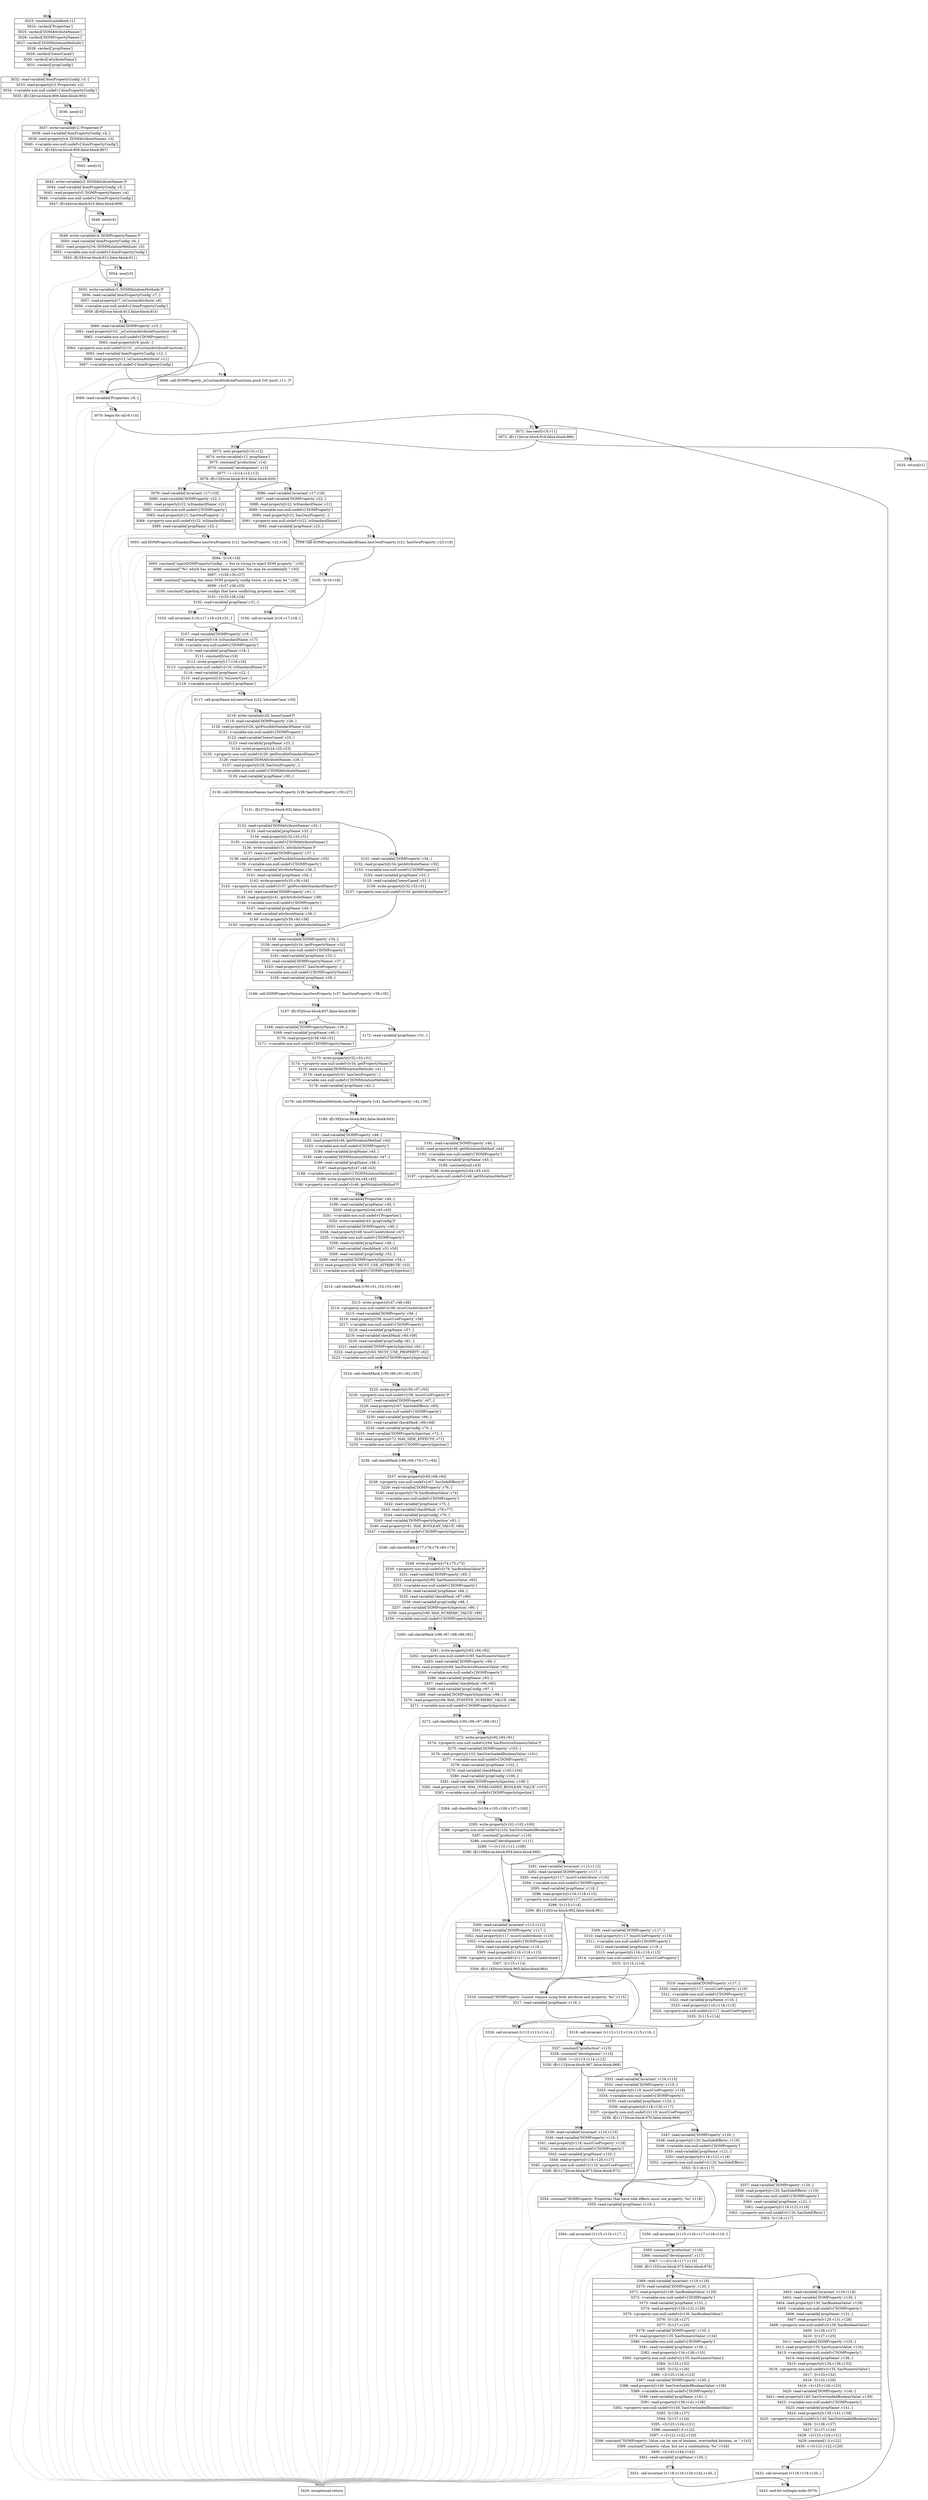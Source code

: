 digraph {
rankdir="TD"
BB_entry67[shape=none,label=""];
BB_entry67 -> BB903 [tailport=s, headport=n, headlabel="    903"]
BB903 [shape=record label="{3023: constant[undefined,v1]|3024: vardecl['Properties']|3025: vardecl['DOMAttributeNames']|3026: vardecl['DOMPropertyNames']|3027: vardecl['DOMMutationMethods']|3028: vardecl['propName']|3029: vardecl['lowerCased']|3030: vardecl['attributeName']|3031: vardecl['propConfig']}" ] 
BB903 -> BB904 [tailport=s, headport=n, headlabel="      904"]
BB904 [shape=record label="{3032: read-variable['domPropertyConfig',v3,-]|3033: read-property[v3,'Properties',v2]|3034: \<variable-non-null-undef\>['domPropertyConfig']|3035: if[v2](true-block:906,false-block:905)}" ] 
BB904 -> BB906 [tailport=s, headport=n, headlabel="      906"]
BB904 -> BB905 [tailport=s, headport=n, headlabel="      905"]
BB904 -> BB981 [tailport=s, headport=n, color=gray, headlabel="      981"]
BB905 [shape=record label="{3036: new[v2]}" ] 
BB905 -> BB906 [tailport=s, headport=n]
BB906 [shape=record label="{3037: write-variable[v2,'Properties']*|3038: read-variable['domPropertyConfig',v4,-]|3039: read-property[v4,'DOMAttributeNames',v3]|3040: \<variable-non-null-undef\>['domPropertyConfig']|3041: if[v3](true-block:908,false-block:907)}" ] 
BB906 -> BB908 [tailport=s, headport=n, headlabel="      908"]
BB906 -> BB907 [tailport=s, headport=n, headlabel="      907"]
BB906 -> BB981 [tailport=s, headport=n, color=gray]
BB907 [shape=record label="{3042: new[v3]}" ] 
BB907 -> BB908 [tailport=s, headport=n]
BB908 [shape=record label="{3043: write-variable[v3,'DOMAttributeNames']*|3044: read-variable['domPropertyConfig',v5,-]|3045: read-property[v5,'DOMPropertyNames',v4]|3046: \<variable-non-null-undef\>['domPropertyConfig']|3047: if[v4](true-block:910,false-block:909)}" ] 
BB908 -> BB910 [tailport=s, headport=n, headlabel="      910"]
BB908 -> BB909 [tailport=s, headport=n, headlabel="      909"]
BB908 -> BB981 [tailport=s, headport=n, color=gray]
BB909 [shape=record label="{3048: new[v4]}" ] 
BB909 -> BB910 [tailport=s, headport=n]
BB910 [shape=record label="{3049: write-variable[v4,'DOMPropertyNames']*|3050: read-variable['domPropertyConfig',v6,-]|3051: read-property[v6,'DOMMutationMethods',v5]|3052: \<variable-non-null-undef\>['domPropertyConfig']|3053: if[v5](true-block:912,false-block:911)}" ] 
BB910 -> BB912 [tailport=s, headport=n, headlabel="      912"]
BB910 -> BB911 [tailport=s, headport=n, headlabel="      911"]
BB910 -> BB981 [tailport=s, headport=n, color=gray]
BB911 [shape=record label="{3054: new[v5]}" ] 
BB911 -> BB912 [tailport=s, headport=n]
BB912 [shape=record label="{3055: write-variable[v5,'DOMMutationMethods']*|3056: read-variable['domPropertyConfig',v7,-]|3057: read-property[v7,'isCustomAttribute',v6]|3058: \<variable-non-null-undef\>['domPropertyConfig']|3059: if[v6](true-block:913,false-block:915)}" ] 
BB912 -> BB913 [tailport=s, headport=n, headlabel="      913"]
BB912 -> BB915 [tailport=s, headport=n, headlabel="      915"]
BB912 -> BB981 [tailport=s, headport=n, color=gray]
BB913 [shape=record label="{3060: read-variable['DOMProperty',v10,-]|3061: read-property[v10,'_isCustomAttributeFunctions',v9]|3062: \<variable-non-null-undef\>['DOMProperty']|3063: read-property[v9,'push',-]|3064: \<property-non-null-undef\>[v10,'_isCustomAttributeFunctions']|3065: read-variable['domPropertyConfig',v12,-]|3066: read-property[v12,'isCustomAttribute',v11]|3067: \<variable-non-null-undef\>['domPropertyConfig']}" ] 
BB913 -> BB914 [tailport=s, headport=n, headlabel="      914"]
BB913 -> BB981 [tailport=s, headport=n, color=gray]
BB914 [shape=record label="{3068: call-DOMProperty._isCustomAttributeFunctions.push [v9,'push',v11,-]*}" ] 
BB914 -> BB915 [tailport=s, headport=n]
BB914 -> BB981 [tailport=s, headport=n, color=gray]
BB915 [shape=record label="{3069: read-variable['Properties',v9,-]}" ] 
BB915 -> BB916 [tailport=s, headport=n, headlabel="      916"]
BB915 -> BB981 [tailport=s, headport=n, color=gray]
BB916 [shape=record label="{3070: begin-for-in[v9,v10]}" ] 
BB916 -> BB917 [tailport=s, headport=n, headlabel="      917"]
BB916 -> BB981 [tailport=s, headport=n, color=gray]
BB917 [shape=record label="{3071: has-next[v10,v11]|3072: if[v11](true-block:918,false-block:980)}" ] 
BB917 -> BB918 [tailport=s, headport=n, headlabel="      918"]
BB917 -> BB980 [tailport=s, headport=n, headlabel="      980"]
BB918 [shape=record label="{3073: next-property[v10,v12]|3074: write-variable[v12,'propName']|3075: constant[\"production\",v14]|3076: constant[\"development\",v15]|3077: !==[v14,v15,v13]|3078: if[v13](true-block:919,false-block:920)}" ] 
BB918 -> BB919 [tailport=s, headport=n, headlabel="      919"]
BB918 -> BB920 [tailport=s, headport=n, headlabel="      920"]
BB918 -> BB981 [tailport=s, headport=n, color=gray]
BB919 [shape=record label="{3079: read-variable['invariant',v17,v16]|3080: read-variable['DOMProperty',v22,-]|3081: read-property[v22,'isStandardName',v21]|3082: \<variable-non-null-undef\>['DOMProperty']|3083: read-property[v21,'hasOwnProperty',-]|3084: \<property-non-null-undef\>[v22,'isStandardName']|3085: read-variable['propName',v23,-]}" ] 
BB919 -> BB921 [tailport=s, headport=n, headlabel="      921"]
BB919 -> BB981 [tailport=s, headport=n, color=gray]
BB920 [shape=record label="{3086: read-variable['invariant',v17,v16]|3087: read-variable['DOMProperty',v22,-]|3088: read-property[v22,'isStandardName',v21]|3089: \<variable-non-null-undef\>['DOMProperty']|3090: read-property[v21,'hasOwnProperty',-]|3091: \<property-non-null-undef\>[v22,'isStandardName']|3092: read-variable['propName',v23,-]}" ] 
BB920 -> BB924 [tailport=s, headport=n, headlabel="      924"]
BB920 -> BB981 [tailport=s, headport=n, color=gray]
BB921 [shape=record label="{3093: call-DOMProperty.isStandardName.hasOwnProperty [v21,'hasOwnProperty',v23,v19]}" ] 
BB921 -> BB922 [tailport=s, headport=n, headlabel="      922"]
BB921 -> BB981 [tailport=s, headport=n, color=gray]
BB922 [shape=record label="{3094: ![v19,v18]|3095: constant[\"injectDOMPropertyConfig(...): You're trying to inject DOM property \",v29]|3096: constant[\"'%s' which has already been injected. You may be accidentally \",v30]|3097: +[v29,v30,v27]|3098: constant[\"injecting the same DOM property config twice, or you may be \",v28]|3099: +[v27,v28,v25]|3100: constant[\"injecting two configs that have conflicting property names.\",v26]|3101: +[v25,v26,v24]|3102: read-variable['propName',v31,-]}" ] 
BB922 -> BB923 [tailport=s, headport=n, headlabel="      923"]
BB922 -> BB981 [tailport=s, headport=n, color=gray]
BB923 [shape=record label="{3103: call-invariant [v16,v17,v18,v24,v31,-]}" ] 
BB923 -> BB927 [tailport=s, headport=n, headlabel="      927"]
BB923 -> BB981 [tailport=s, headport=n, color=gray]
BB924 [shape=record label="{3104: call-DOMProperty.isStandardName.hasOwnProperty [v21,'hasOwnProperty',v23,v19]}" ] 
BB924 -> BB925 [tailport=s, headport=n, headlabel="      925"]
BB924 -> BB981 [tailport=s, headport=n, color=gray]
BB925 [shape=record label="{3105: ![v19,v18]}" ] 
BB925 -> BB926 [tailport=s, headport=n, headlabel="      926"]
BB925 -> BB981 [tailport=s, headport=n, color=gray]
BB926 [shape=record label="{3106: call-invariant [v16,v17,v18,-]}" ] 
BB926 -> BB927 [tailport=s, headport=n]
BB926 -> BB981 [tailport=s, headport=n, color=gray]
BB927 [shape=record label="{3107: read-variable['DOMProperty',v19,-]|3108: read-property[v19,'isStandardName',v17]|3109: \<variable-non-null-undef\>['DOMProperty']|3110: read-variable['propName',v18,-]|3111: constant[true,v16]|3112: write-property[v17,v18,v16]|3113: \<property-non-null-undef\>[v19,'isStandardName']*|3114: read-variable['propName',v22,-]|3115: read-property[v22,'toLowerCase',-]|3116: \<variable-non-null-undef\>['propName']}" ] 
BB927 -> BB928 [tailport=s, headport=n, headlabel="      928"]
BB927 -> BB981 [tailport=s, headport=n, color=gray]
BB928 [shape=record label="{3117: call-propName.toLowerCase [v22,'toLowerCase',v20]}" ] 
BB928 -> BB929 [tailport=s, headport=n, headlabel="      929"]
BB928 -> BB981 [tailport=s, headport=n, color=gray]
BB929 [shape=record label="{3118: write-variable[v20,'lowerCased']*|3119: read-variable['DOMProperty',v26,-]|3120: read-property[v26,'getPossibleStandardName',v24]|3121: \<variable-non-null-undef\>['DOMProperty']|3122: read-variable['lowerCased',v25,-]|3123: read-variable['propName',v23,-]|3124: write-property[v24,v25,v23]|3125: \<property-non-null-undef\>[v26,'getPossibleStandardName']*|3126: read-variable['DOMAttributeNames',v29,-]|3127: read-property[v29,'hasOwnProperty',-]|3128: \<variable-non-null-undef\>['DOMAttributeNames']|3129: read-variable['propName',v30,-]}" ] 
BB929 -> BB930 [tailport=s, headport=n, headlabel="      930"]
BB929 -> BB981 [tailport=s, headport=n, color=gray]
BB930 [shape=record label="{3130: call-DOMAttributeNames.hasOwnProperty [v29,'hasOwnProperty',v30,v27]}" ] 
BB930 -> BB931 [tailport=s, headport=n, headlabel="      931"]
BB930 -> BB981 [tailport=s, headport=n, color=gray]
BB931 [shape=record label="{3131: if[v27](true-block:932,false-block:933)}" ] 
BB931 -> BB932 [tailport=s, headport=n, headlabel="      932"]
BB931 -> BB933 [tailport=s, headport=n, headlabel="      933"]
BB932 [shape=record label="{3132: read-variable['DOMAttributeNames',v32,-]|3133: read-variable['propName',v33,-]|3134: read-property[v32,v33,v31]|3135: \<variable-non-null-undef\>['DOMAttributeNames']|3136: write-variable[v31,'attributeName']*|3137: read-variable['DOMProperty',v37,-]|3138: read-property[v37,'getPossibleStandardName',v35]|3139: \<variable-non-null-undef\>['DOMProperty']|3140: read-variable['attributeName',v36,-]|3141: read-variable['propName',v34,-]|3142: write-property[v35,v36,v34]|3143: \<property-non-null-undef\>[v37,'getPossibleStandardName']*|3144: read-variable['DOMProperty',v41,-]|3145: read-property[v41,'getAttributeName',v39]|3146: \<variable-non-null-undef\>['DOMProperty']|3147: read-variable['propName',v40,-]|3148: read-variable['attributeName',v38,-]|3149: write-property[v39,v40,v38]|3150: \<property-non-null-undef\>[v41,'getAttributeName']*}" ] 
BB932 -> BB934 [tailport=s, headport=n, headlabel="      934"]
BB932 -> BB981 [tailport=s, headport=n, color=gray]
BB933 [shape=record label="{3151: read-variable['DOMProperty',v34,-]|3152: read-property[v34,'getAttributeName',v32]|3153: \<variable-non-null-undef\>['DOMProperty']|3154: read-variable['propName',v33,-]|3155: read-variable['lowerCased',v31,-]|3156: write-property[v32,v33,v31]|3157: \<property-non-null-undef\>[v34,'getAttributeName']*}" ] 
BB933 -> BB934 [tailport=s, headport=n]
BB933 -> BB981 [tailport=s, headport=n, color=gray]
BB934 [shape=record label="{3158: read-variable['DOMProperty',v34,-]|3159: read-property[v34,'getPropertyName',v32]|3160: \<variable-non-null-undef\>['DOMProperty']|3161: read-variable['propName',v33,-]|3162: read-variable['DOMPropertyNames',v37,-]|3163: read-property[v37,'hasOwnProperty',-]|3164: \<variable-non-null-undef\>['DOMPropertyNames']|3165: read-variable['propName',v38,-]}" ] 
BB934 -> BB935 [tailport=s, headport=n, headlabel="      935"]
BB934 -> BB981 [tailport=s, headport=n, color=gray]
BB935 [shape=record label="{3166: call-DOMPropertyNames.hasOwnProperty [v37,'hasOwnProperty',v38,v35]}" ] 
BB935 -> BB936 [tailport=s, headport=n, headlabel="      936"]
BB935 -> BB981 [tailport=s, headport=n, color=gray]
BB936 [shape=record label="{3167: if[v35](true-block:937,false-block:938)}" ] 
BB936 -> BB937 [tailport=s, headport=n, headlabel="      937"]
BB936 -> BB938 [tailport=s, headport=n, headlabel="      938"]
BB937 [shape=record label="{3168: read-variable['DOMPropertyNames',v39,-]|3169: read-variable['propName',v40,-]|3170: read-property[v39,v40,v31]|3171: \<variable-non-null-undef\>['DOMPropertyNames']}" ] 
BB937 -> BB939 [tailport=s, headport=n, headlabel="      939"]
BB937 -> BB981 [tailport=s, headport=n, color=gray]
BB938 [shape=record label="{3172: read-variable['propName',v31,-]}" ] 
BB938 -> BB939 [tailport=s, headport=n]
BB938 -> BB981 [tailport=s, headport=n, color=gray]
BB939 [shape=record label="{3173: write-property[v32,v33,v31]|3174: \<property-non-null-undef\>[v34,'getPropertyName']*|3175: read-variable['DOMMutationMethods',v41,-]|3176: read-property[v41,'hasOwnProperty',-]|3177: \<variable-non-null-undef\>['DOMMutationMethods']|3178: read-variable['propName',v42,-]}" ] 
BB939 -> BB940 [tailport=s, headport=n, headlabel="      940"]
BB939 -> BB981 [tailport=s, headport=n, color=gray]
BB940 [shape=record label="{3179: call-DOMMutationMethods.hasOwnProperty [v41,'hasOwnProperty',v42,v39]}" ] 
BB940 -> BB941 [tailport=s, headport=n, headlabel="      941"]
BB940 -> BB981 [tailport=s, headport=n, color=gray]
BB941 [shape=record label="{3180: if[v39](true-block:942,false-block:943)}" ] 
BB941 -> BB942 [tailport=s, headport=n, headlabel="      942"]
BB941 -> BB943 [tailport=s, headport=n, headlabel="      943"]
BB942 [shape=record label="{3181: read-variable['DOMProperty',v46,-]|3182: read-property[v46,'getMutationMethod',v44]|3183: \<variable-non-null-undef\>['DOMProperty']|3184: read-variable['propName',v45,-]|3185: read-variable['DOMMutationMethods',v47,-]|3186: read-variable['propName',v48,-]|3187: read-property[v47,v48,v43]|3188: \<variable-non-null-undef\>['DOMMutationMethods']|3189: write-property[v44,v45,v43]|3190: \<property-non-null-undef\>[v46,'getMutationMethod']*}" ] 
BB942 -> BB944 [tailport=s, headport=n, headlabel="      944"]
BB942 -> BB981 [tailport=s, headport=n, color=gray]
BB943 [shape=record label="{3191: read-variable['DOMProperty',v46,-]|3192: read-property[v46,'getMutationMethod',v44]|3193: \<variable-non-null-undef\>['DOMProperty']|3194: read-variable['propName',v45,-]|3195: constant[null,v43]|3196: write-property[v44,v45,v43]|3197: \<property-non-null-undef\>[v46,'getMutationMethod']*}" ] 
BB943 -> BB944 [tailport=s, headport=n]
BB943 -> BB981 [tailport=s, headport=n, color=gray]
BB944 [shape=record label="{3198: read-variable['Properties',v44,-]|3199: read-variable['propName',v45,-]|3200: read-property[v44,v45,v43]|3201: \<variable-non-null-undef\>['Properties']|3202: write-variable[v43,'propConfig']*|3203: read-variable['DOMProperty',v49,-]|3204: read-property[v49,'mustUseAttribute',v47]|3205: \<variable-non-null-undef\>['DOMProperty']|3206: read-variable['propName',v48,-]|3207: read-variable['checkMask',v51,v50]|3208: read-variable['propConfig',v52,-]|3209: read-variable['DOMPropertyInjection',v54,-]|3210: read-property[v54,'MUST_USE_ATTRIBUTE',v53]|3211: \<variable-non-null-undef\>['DOMPropertyInjection']}" ] 
BB944 -> BB945 [tailport=s, headport=n, headlabel="      945"]
BB944 -> BB981 [tailport=s, headport=n, color=gray]
BB945 [shape=record label="{3212: call-checkMask [v50,v51,v52,v53,v46]}" ] 
BB945 -> BB946 [tailport=s, headport=n, headlabel="      946"]
BB945 -> BB981 [tailport=s, headport=n, color=gray]
BB946 [shape=record label="{3213: write-property[v47,v48,v46]|3214: \<property-non-null-undef\>[v49,'mustUseAttribute']*|3215: read-variable['DOMProperty',v58,-]|3216: read-property[v58,'mustUseProperty',v56]|3217: \<variable-non-null-undef\>['DOMProperty']|3218: read-variable['propName',v57,-]|3219: read-variable['checkMask',v60,v59]|3220: read-variable['propConfig',v61,-]|3221: read-variable['DOMPropertyInjection',v63,-]|3222: read-property[v63,'MUST_USE_PROPERTY',v62]|3223: \<variable-non-null-undef\>['DOMPropertyInjection']}" ] 
BB946 -> BB947 [tailport=s, headport=n, headlabel="      947"]
BB946 -> BB981 [tailport=s, headport=n, color=gray]
BB947 [shape=record label="{3224: call-checkMask [v59,v60,v61,v62,v55]}" ] 
BB947 -> BB948 [tailport=s, headport=n, headlabel="      948"]
BB947 -> BB981 [tailport=s, headport=n, color=gray]
BB948 [shape=record label="{3225: write-property[v56,v57,v55]|3226: \<property-non-null-undef\>[v58,'mustUseProperty']*|3227: read-variable['DOMProperty',v67,-]|3228: read-property[v67,'hasSideEffects',v65]|3229: \<variable-non-null-undef\>['DOMProperty']|3230: read-variable['propName',v66,-]|3231: read-variable['checkMask',v69,v68]|3232: read-variable['propConfig',v70,-]|3233: read-variable['DOMPropertyInjection',v72,-]|3234: read-property[v72,'HAS_SIDE_EFFECTS',v71]|3235: \<variable-non-null-undef\>['DOMPropertyInjection']}" ] 
BB948 -> BB949 [tailport=s, headport=n, headlabel="      949"]
BB948 -> BB981 [tailport=s, headport=n, color=gray]
BB949 [shape=record label="{3236: call-checkMask [v68,v69,v70,v71,v64]}" ] 
BB949 -> BB950 [tailport=s, headport=n, headlabel="      950"]
BB949 -> BB981 [tailport=s, headport=n, color=gray]
BB950 [shape=record label="{3237: write-property[v65,v66,v64]|3238: \<property-non-null-undef\>[v67,'hasSideEffects']*|3239: read-variable['DOMProperty',v76,-]|3240: read-property[v76,'hasBooleanValue',v74]|3241: \<variable-non-null-undef\>['DOMProperty']|3242: read-variable['propName',v75,-]|3243: read-variable['checkMask',v78,v77]|3244: read-variable['propConfig',v79,-]|3245: read-variable['DOMPropertyInjection',v81,-]|3246: read-property[v81,'HAS_BOOLEAN_VALUE',v80]|3247: \<variable-non-null-undef\>['DOMPropertyInjection']}" ] 
BB950 -> BB951 [tailport=s, headport=n, headlabel="      951"]
BB950 -> BB981 [tailport=s, headport=n, color=gray]
BB951 [shape=record label="{3248: call-checkMask [v77,v78,v79,v80,v73]}" ] 
BB951 -> BB952 [tailport=s, headport=n, headlabel="      952"]
BB951 -> BB981 [tailport=s, headport=n, color=gray]
BB952 [shape=record label="{3249: write-property[v74,v75,v73]|3250: \<property-non-null-undef\>[v76,'hasBooleanValue']*|3251: read-variable['DOMProperty',v85,-]|3252: read-property[v85,'hasNumericValue',v83]|3253: \<variable-non-null-undef\>['DOMProperty']|3254: read-variable['propName',v84,-]|3255: read-variable['checkMask',v87,v86]|3256: read-variable['propConfig',v88,-]|3257: read-variable['DOMPropertyInjection',v90,-]|3258: read-property[v90,'HAS_NUMERIC_VALUE',v89]|3259: \<variable-non-null-undef\>['DOMPropertyInjection']}" ] 
BB952 -> BB953 [tailport=s, headport=n, headlabel="      953"]
BB952 -> BB981 [tailport=s, headport=n, color=gray]
BB953 [shape=record label="{3260: call-checkMask [v86,v87,v88,v89,v82]}" ] 
BB953 -> BB954 [tailport=s, headport=n, headlabel="      954"]
BB953 -> BB981 [tailport=s, headport=n, color=gray]
BB954 [shape=record label="{3261: write-property[v83,v84,v82]|3262: \<property-non-null-undef\>[v85,'hasNumericValue']*|3263: read-variable['DOMProperty',v94,-]|3264: read-property[v94,'hasPositiveNumericValue',v92]|3265: \<variable-non-null-undef\>['DOMProperty']|3266: read-variable['propName',v93,-]|3267: read-variable['checkMask',v96,v95]|3268: read-variable['propConfig',v97,-]|3269: read-variable['DOMPropertyInjection',v99,-]|3270: read-property[v99,'HAS_POSITIVE_NUMERIC_VALUE',v98]|3271: \<variable-non-null-undef\>['DOMPropertyInjection']}" ] 
BB954 -> BB955 [tailport=s, headport=n, headlabel="      955"]
BB954 -> BB981 [tailport=s, headport=n, color=gray]
BB955 [shape=record label="{3272: call-checkMask [v95,v96,v97,v98,v91]}" ] 
BB955 -> BB956 [tailport=s, headport=n, headlabel="      956"]
BB955 -> BB981 [tailport=s, headport=n, color=gray]
BB956 [shape=record label="{3273: write-property[v92,v93,v91]|3274: \<property-non-null-undef\>[v94,'hasPositiveNumericValue']*|3275: read-variable['DOMProperty',v103,-]|3276: read-property[v103,'hasOverloadedBooleanValue',v101]|3277: \<variable-non-null-undef\>['DOMProperty']|3278: read-variable['propName',v102,-]|3279: read-variable['checkMask',v105,v104]|3280: read-variable['propConfig',v106,-]|3281: read-variable['DOMPropertyInjection',v108,-]|3282: read-property[v108,'HAS_OVERLOADED_BOOLEAN_VALUE',v107]|3283: \<variable-non-null-undef\>['DOMPropertyInjection']}" ] 
BB956 -> BB957 [tailport=s, headport=n, headlabel="      957"]
BB956 -> BB981 [tailport=s, headport=n, color=gray]
BB957 [shape=record label="{3284: call-checkMask [v104,v105,v106,v107,v100]}" ] 
BB957 -> BB958 [tailport=s, headport=n, headlabel="      958"]
BB957 -> BB981 [tailport=s, headport=n, color=gray]
BB958 [shape=record label="{3285: write-property[v101,v102,v100]|3286: \<property-non-null-undef\>[v103,'hasOverloadedBooleanValue']*|3287: constant[\"production\",v110]|3288: constant[\"development\",v111]|3289: !==[v110,v111,v109]|3290: if[v109](true-block:959,false-block:960)}" ] 
BB958 -> BB959 [tailport=s, headport=n, headlabel="      959"]
BB958 -> BB960 [tailport=s, headport=n, headlabel="      960"]
BB958 -> BB981 [tailport=s, headport=n, color=gray]
BB959 [shape=record label="{3291: read-variable['invariant',v113,v112]|3292: read-variable['DOMProperty',v117,-]|3293: read-property[v117,'mustUseAttribute',v116]|3294: \<variable-non-null-undef\>['DOMProperty']|3295: read-variable['propName',v118,-]|3296: read-property[v116,v118,v115]|3297: \<property-non-null-undef\>[v117,'mustUseAttribute']|3298: ![v115,v114]|3299: if[v114](true-block:962,false-block:961)}" ] 
BB959 -> BB962 [tailport=s, headport=n, headlabel="      962"]
BB959 -> BB961 [tailport=s, headport=n, headlabel="      961"]
BB959 -> BB981 [tailport=s, headport=n, color=gray]
BB960 [shape=record label="{3300: read-variable['invariant',v113,v112]|3301: read-variable['DOMProperty',v117,-]|3302: read-property[v117,'mustUseAttribute',v116]|3303: \<variable-non-null-undef\>['DOMProperty']|3304: read-variable['propName',v118,-]|3305: read-property[v116,v118,v115]|3306: \<property-non-null-undef\>[v117,'mustUseAttribute']|3307: ![v115,v114]|3308: if[v114](true-block:965,false-block:964)}" ] 
BB960 -> BB965 [tailport=s, headport=n, headlabel="      965"]
BB960 -> BB964 [tailport=s, headport=n, headlabel="      964"]
BB960 -> BB981 [tailport=s, headport=n, color=gray]
BB961 [shape=record label="{3309: read-variable['DOMProperty',v117,-]|3310: read-property[v117,'mustUseProperty',v116]|3311: \<variable-non-null-undef\>['DOMProperty']|3312: read-variable['propName',v118,-]|3313: read-property[v116,v118,v115]|3314: \<property-non-null-undef\>[v117,'mustUseProperty']|3315: ![v115,v114]}" ] 
BB961 -> BB962 [tailport=s, headport=n]
BB961 -> BB981 [tailport=s, headport=n, color=gray]
BB962 [shape=record label="{3316: constant[\"DOMProperty: Cannot require using both attribute and property: %s\",v115]|3317: read-variable['propName',v116,-]}" ] 
BB962 -> BB963 [tailport=s, headport=n, headlabel="      963"]
BB962 -> BB981 [tailport=s, headport=n, color=gray]
BB963 [shape=record label="{3318: call-invariant [v112,v113,v114,v115,v116,-]}" ] 
BB963 -> BB966 [tailport=s, headport=n, headlabel="      966"]
BB963 -> BB981 [tailport=s, headport=n, color=gray]
BB964 [shape=record label="{3319: read-variable['DOMProperty',v117,-]|3320: read-property[v117,'mustUseProperty',v116]|3321: \<variable-non-null-undef\>['DOMProperty']|3322: read-variable['propName',v118,-]|3323: read-property[v116,v118,v115]|3324: \<property-non-null-undef\>[v117,'mustUseProperty']|3325: ![v115,v114]}" ] 
BB964 -> BB965 [tailport=s, headport=n]
BB964 -> BB981 [tailport=s, headport=n, color=gray]
BB965 [shape=record label="{3326: call-invariant [v112,v113,v114,-]}" ] 
BB965 -> BB966 [tailport=s, headport=n]
BB965 -> BB981 [tailport=s, headport=n, color=gray]
BB966 [shape=record label="{3327: constant[\"production\",v113]|3328: constant[\"development\",v114]|3329: !==[v113,v114,v112]|3330: if[v112](true-block:967,false-block:968)}" ] 
BB966 -> BB967 [tailport=s, headport=n, headlabel="      967"]
BB966 -> BB968 [tailport=s, headport=n, headlabel="      968"]
BB966 -> BB981 [tailport=s, headport=n, color=gray]
BB967 [shape=record label="{3331: read-variable['invariant',v116,v115]|3332: read-variable['DOMProperty',v119,-]|3333: read-property[v119,'mustUseProperty',v118]|3334: \<variable-non-null-undef\>['DOMProperty']|3335: read-variable['propName',v120,-]|3336: read-property[v118,v120,v117]|3337: \<property-non-null-undef\>[v119,'mustUseProperty']|3338: if[v117](true-block:970,false-block:969)}" ] 
BB967 -> BB970 [tailport=s, headport=n, headlabel="      970"]
BB967 -> BB969 [tailport=s, headport=n, headlabel="      969"]
BB967 -> BB981 [tailport=s, headport=n, color=gray]
BB968 [shape=record label="{3339: read-variable['invariant',v116,v115]|3340: read-variable['DOMProperty',v119,-]|3341: read-property[v119,'mustUseProperty',v118]|3342: \<variable-non-null-undef\>['DOMProperty']|3343: read-variable['propName',v120,-]|3344: read-property[v118,v120,v117]|3345: \<property-non-null-undef\>[v119,'mustUseProperty']|3346: if[v117](true-block:973,false-block:972)}" ] 
BB968 -> BB973 [tailport=s, headport=n, headlabel="      973"]
BB968 -> BB972 [tailport=s, headport=n, headlabel="      972"]
BB968 -> BB981 [tailport=s, headport=n, color=gray]
BB969 [shape=record label="{3347: read-variable['DOMProperty',v120,-]|3348: read-property[v120,'hasSideEffects',v119]|3349: \<variable-non-null-undef\>['DOMProperty']|3350: read-variable['propName',v121,-]|3351: read-property[v119,v121,v118]|3352: \<property-non-null-undef\>[v120,'hasSideEffects']|3353: ![v118,v117]}" ] 
BB969 -> BB970 [tailport=s, headport=n]
BB969 -> BB981 [tailport=s, headport=n, color=gray]
BB970 [shape=record label="{3354: constant[\"DOMProperty: Properties that have side effects must use property: %s\",v118]|3355: read-variable['propName',v119,-]}" ] 
BB970 -> BB971 [tailport=s, headport=n, headlabel="      971"]
BB970 -> BB981 [tailport=s, headport=n, color=gray]
BB971 [shape=record label="{3356: call-invariant [v115,v116,v117,v118,v119,-]}" ] 
BB971 -> BB974 [tailport=s, headport=n, headlabel="      974"]
BB971 -> BB981 [tailport=s, headport=n, color=gray]
BB972 [shape=record label="{3357: read-variable['DOMProperty',v120,-]|3358: read-property[v120,'hasSideEffects',v119]|3359: \<variable-non-null-undef\>['DOMProperty']|3360: read-variable['propName',v121,-]|3361: read-property[v119,v121,v118]|3362: \<property-non-null-undef\>[v120,'hasSideEffects']|3363: ![v118,v117]}" ] 
BB972 -> BB973 [tailport=s, headport=n]
BB972 -> BB981 [tailport=s, headport=n, color=gray]
BB973 [shape=record label="{3364: call-invariant [v115,v116,v117,-]}" ] 
BB973 -> BB974 [tailport=s, headport=n]
BB973 -> BB981 [tailport=s, headport=n, color=gray]
BB974 [shape=record label="{3365: constant[\"production\",v116]|3366: constant[\"development\",v117]|3367: !==[v116,v117,v115]|3368: if[v115](true-block:975,false-block:976)}" ] 
BB974 -> BB975 [tailport=s, headport=n, headlabel="      975"]
BB974 -> BB976 [tailport=s, headport=n, headlabel="      976"]
BB974 -> BB981 [tailport=s, headport=n, color=gray]
BB975 [shape=record label="{3369: read-variable['invariant',v119,v118]|3370: read-variable['DOMProperty',v130,-]|3371: read-property[v130,'hasBooleanValue',v129]|3372: \<variable-non-null-undef\>['DOMProperty']|3373: read-variable['propName',v131,-]|3374: read-property[v129,v131,v128]|3375: \<property-non-null-undef\>[v130,'hasBooleanValue']|3376: ![v128,v127]|3377: ![v127,v125]|3378: read-variable['DOMProperty',v135,-]|3379: read-property[v135,'hasNumericValue',v134]|3380: \<variable-non-null-undef\>['DOMProperty']|3381: read-variable['propName',v136,-]|3382: read-property[v134,v136,v133]|3383: \<property-non-null-undef\>[v135,'hasNumericValue']|3384: ![v133,v132]|3385: ![v132,v126]|3386: +[v125,v126,v123]|3387: read-variable['DOMProperty',v140,-]|3388: read-property[v140,'hasOverloadedBooleanValue',v139]|3389: \<variable-non-null-undef\>['DOMProperty']|3390: read-variable['propName',v141,-]|3391: read-property[v139,v141,v138]|3392: \<property-non-null-undef\>[v140,'hasOverloadedBooleanValue']|3393: ![v138,v137]|3394: ![v137,v124]|3395: +[v123,v124,v121]|3396: constant[1.0,v122]|3397: \<=[v121,v122,v120]|3398: constant[\"DOMProperty: Value can be one of boolean, overloaded boolean, or \",v143]|3399: constant[\"numeric value, but not a combination: %s\",v144]|3400: +[v143,v144,v142]|3401: read-variable['propName',v145,-]}" ] 
BB975 -> BB977 [tailport=s, headport=n, headlabel="      977"]
BB975 -> BB981 [tailport=s, headport=n, color=gray]
BB976 [shape=record label="{3402: read-variable['invariant',v119,v118]|3403: read-variable['DOMProperty',v130,-]|3404: read-property[v130,'hasBooleanValue',v129]|3405: \<variable-non-null-undef\>['DOMProperty']|3406: read-variable['propName',v131,-]|3407: read-property[v129,v131,v128]|3408: \<property-non-null-undef\>[v130,'hasBooleanValue']|3409: ![v128,v127]|3410: ![v127,v125]|3411: read-variable['DOMProperty',v135,-]|3412: read-property[v135,'hasNumericValue',v134]|3413: \<variable-non-null-undef\>['DOMProperty']|3414: read-variable['propName',v136,-]|3415: read-property[v134,v136,v133]|3416: \<property-non-null-undef\>[v135,'hasNumericValue']|3417: ![v133,v132]|3418: ![v132,v126]|3419: +[v125,v126,v123]|3420: read-variable['DOMProperty',v140,-]|3421: read-property[v140,'hasOverloadedBooleanValue',v139]|3422: \<variable-non-null-undef\>['DOMProperty']|3423: read-variable['propName',v141,-]|3424: read-property[v139,v141,v138]|3425: \<property-non-null-undef\>[v140,'hasOverloadedBooleanValue']|3426: ![v138,v137]|3427: ![v137,v124]|3428: +[v123,v124,v121]|3429: constant[1.0,v122]|3430: \<=[v121,v122,v120]}" ] 
BB976 -> BB978 [tailport=s, headport=n, headlabel="      978"]
BB976 -> BB981 [tailport=s, headport=n, color=gray]
BB977 [shape=record label="{3431: call-invariant [v118,v119,v120,v142,v145,-]}" ] 
BB977 -> BB979 [tailport=s, headport=n, headlabel="      979"]
BB977 -> BB981 [tailport=s, headport=n, color=gray]
BB978 [shape=record label="{3432: call-invariant [v118,v119,v120,-]}" ] 
BB978 -> BB979 [tailport=s, headport=n]
BB978 -> BB981 [tailport=s, headport=n, color=gray]
BB979 [shape=record label="{3433: end-for-in(begin-node:3070)}" ] 
BB979 -> BB917 [tailport=s, headport=n]
BB980 [shape=record label="{3434: return[v1]}" ] 
BB981 [shape=record label="{3435: exceptional-return}" ] 
//#$~ 1768
}

